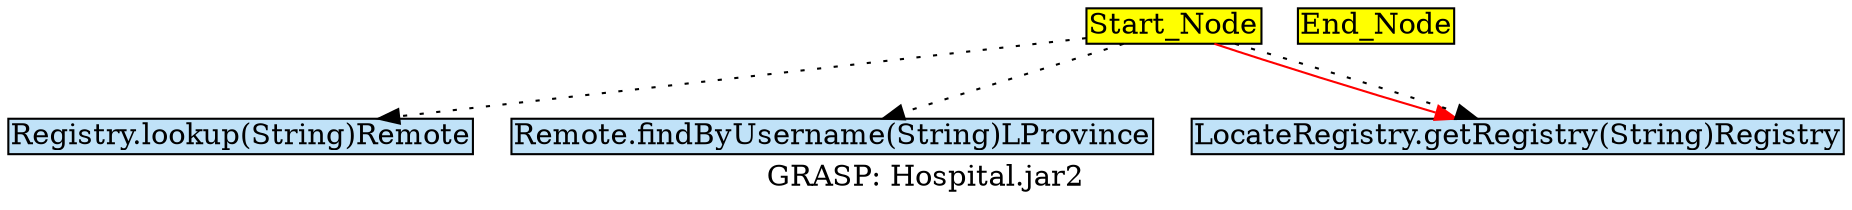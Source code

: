 digraph G {
	graph[label="GRASP: Hospital.jar2"];	node[style=filled,fillcolor ="white",shape=box,margin=0.02,width=0,height=0];
	"Start_Node"[fillcolor ="yellow",style="filled" ];
	"Registry.lookup(String)Remote"[fillcolor ="#c0e2f8",style="filled" ];
	"Remote.findByUsername(String)LProvince"[fillcolor ="#c0e2f8",style="filled" ];
	"LocateRegistry.getRegistry(String)Registry"[fillcolor ="#c0e2f8",style="filled" ];
	"End_Node"[fillcolor ="yellow",style="filled" ];
	"Start_Node"[fillcolor ="yellow",style="filled" ];
	"Start_Node" -> "Registry.lookup(String)Remote"[color="black",style=dotted];
	"Start_Node" -> "LocateRegistry.getRegistry(String)Registry"[color="red",style=solid];
	"Start_Node" -> "LocateRegistry.getRegistry(String)Registry"[color="black",style=dotted];
	"Start_Node" -> "Remote.findByUsername(String)LProvince"[color="black",style=dotted];
}
